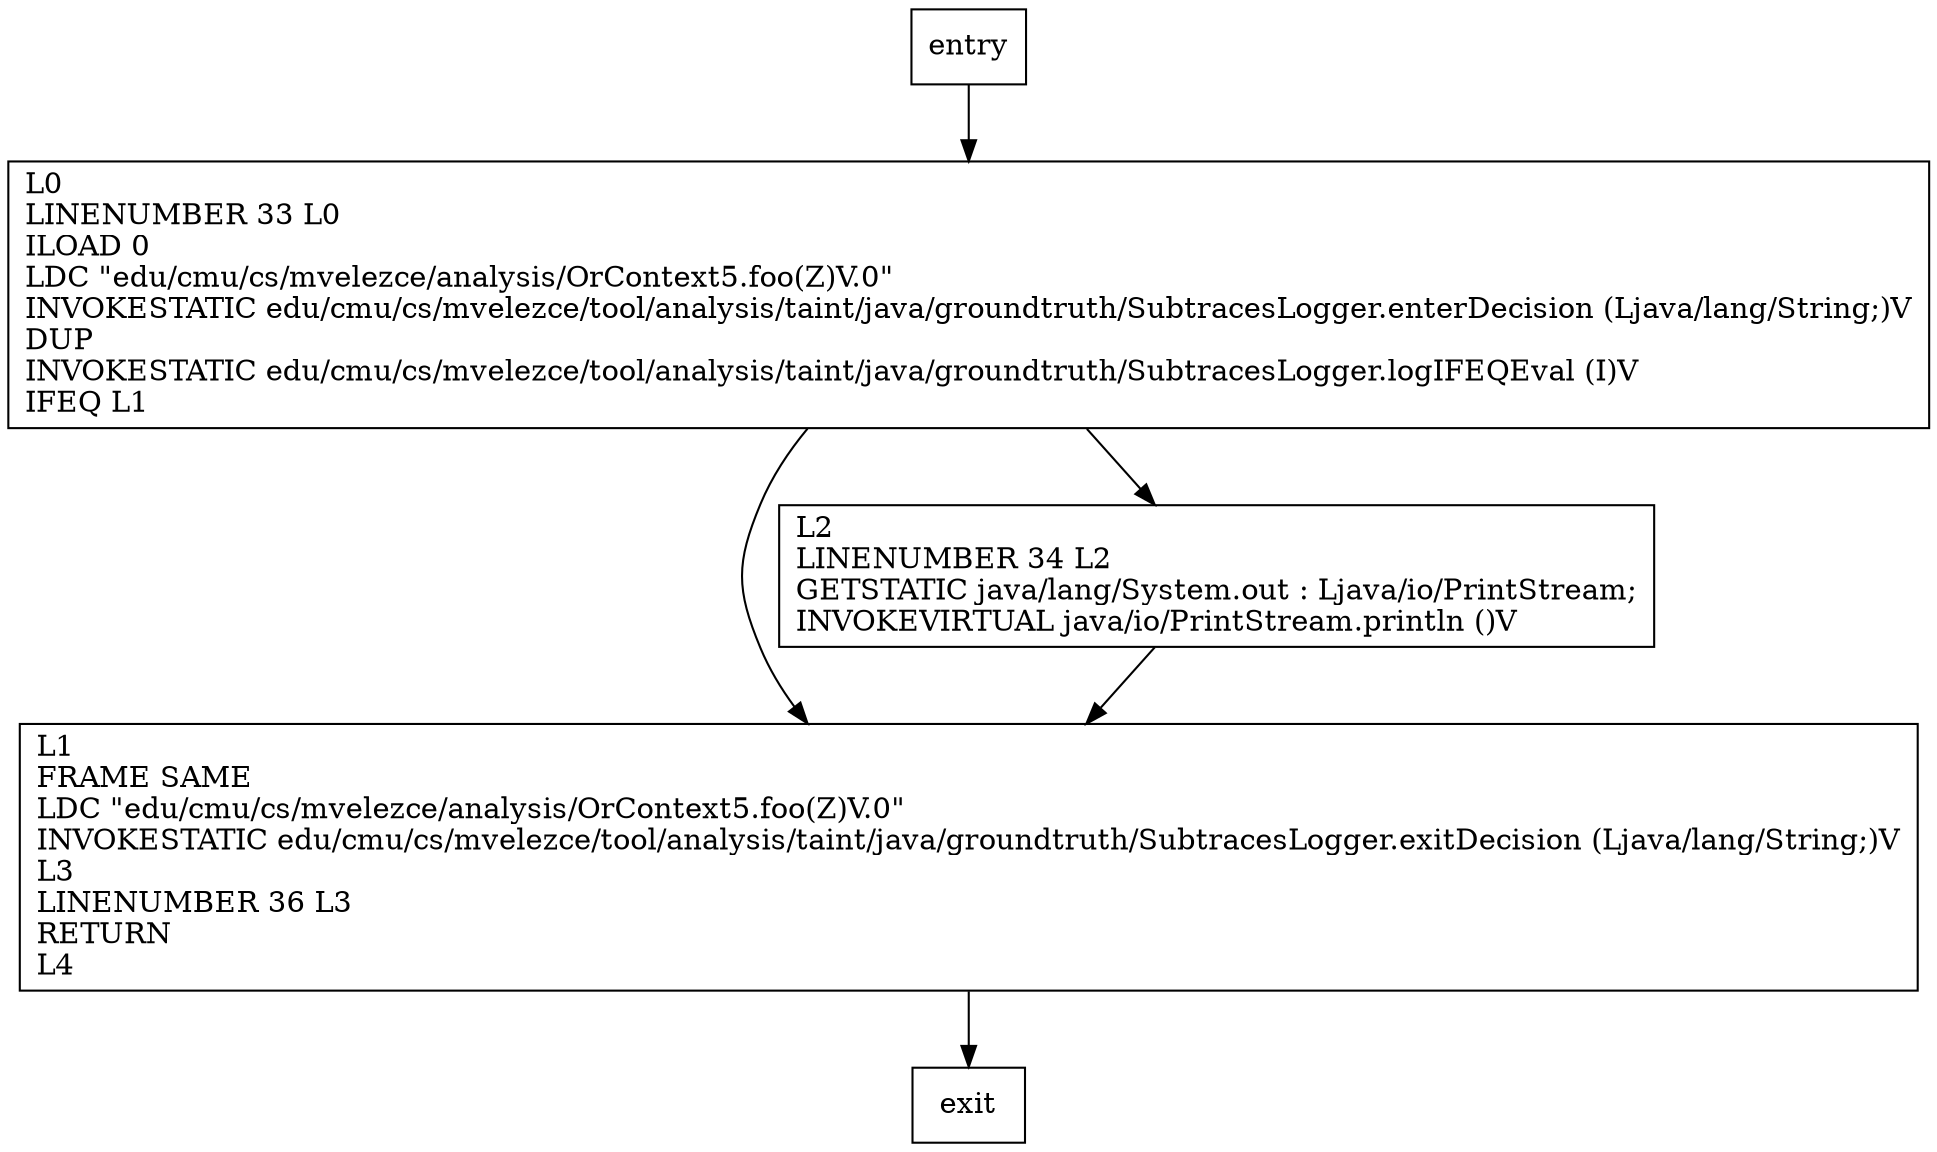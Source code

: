 digraph foo {
node [shape=record];
1701798620 [label="L1\lFRAME SAME\lLDC \"edu/cmu/cs/mvelezce/analysis/OrContext5.foo(Z)V.0\"\lINVOKESTATIC edu/cmu/cs/mvelezce/tool/analysis/taint/java/groundtruth/SubtracesLogger.exitDecision (Ljava/lang/String;)V\lL3\lLINENUMBER 36 L3\lRETURN\lL4\l"];
2099541600 [label="L0\lLINENUMBER 33 L0\lILOAD 0\lLDC \"edu/cmu/cs/mvelezce/analysis/OrContext5.foo(Z)V.0\"\lINVOKESTATIC edu/cmu/cs/mvelezce/tool/analysis/taint/java/groundtruth/SubtracesLogger.enterDecision (Ljava/lang/String;)V\lDUP\lINVOKESTATIC edu/cmu/cs/mvelezce/tool/analysis/taint/java/groundtruth/SubtracesLogger.logIFEQEval (I)V\lIFEQ L1\l"];
1238568047 [label="L2\lLINENUMBER 34 L2\lGETSTATIC java/lang/System.out : Ljava/io/PrintStream;\lINVOKEVIRTUAL java/io/PrintStream.println ()V\l"];
entry;
exit;
entry -> 2099541600;
1701798620 -> exit;
2099541600 -> 1701798620;
2099541600 -> 1238568047;
1238568047 -> 1701798620;
}
